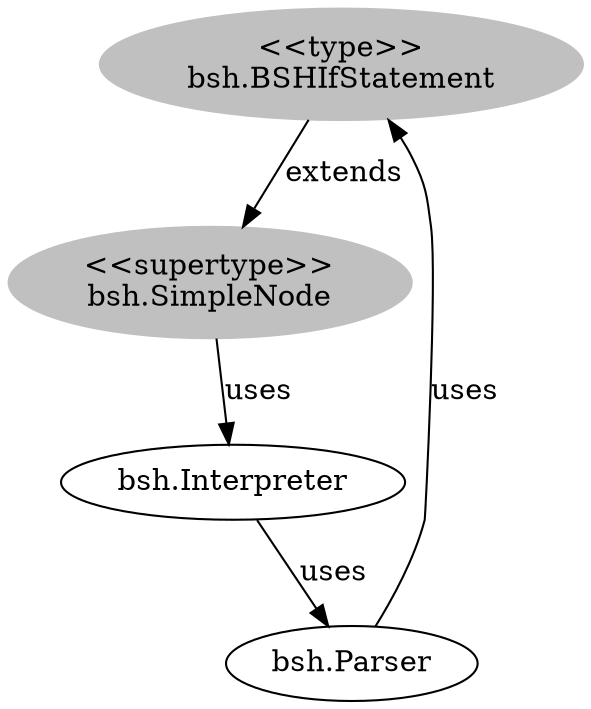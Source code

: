 digraph stk {
	bsh_BSHIfStatement [label="<<type>>
bsh.BSHIfStatement",style=filled,color="grey"];
	bsh_SimpleNode [label="<<supertype>>
bsh.SimpleNode",style=filled,color="grey"];
	bsh_Interpreter [label="bsh.Interpreter"];
	bsh_Parser [label="bsh.Parser"];
	bsh_BSHIfStatement -> bsh_SimpleNode [label=extends];
	bsh_SimpleNode -> bsh_Interpreter [label=uses];
	bsh_Interpreter -> bsh_Parser [label=uses];
	bsh_Parser -> bsh_BSHIfStatement [label=uses];
}
